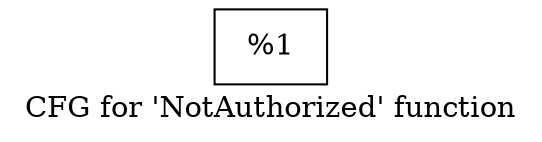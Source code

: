 digraph "CFG for 'NotAuthorized' function" {
	label="CFG for 'NotAuthorized' function";

	Node0x10b8a00 [shape=record,label="{%1}"];
}
